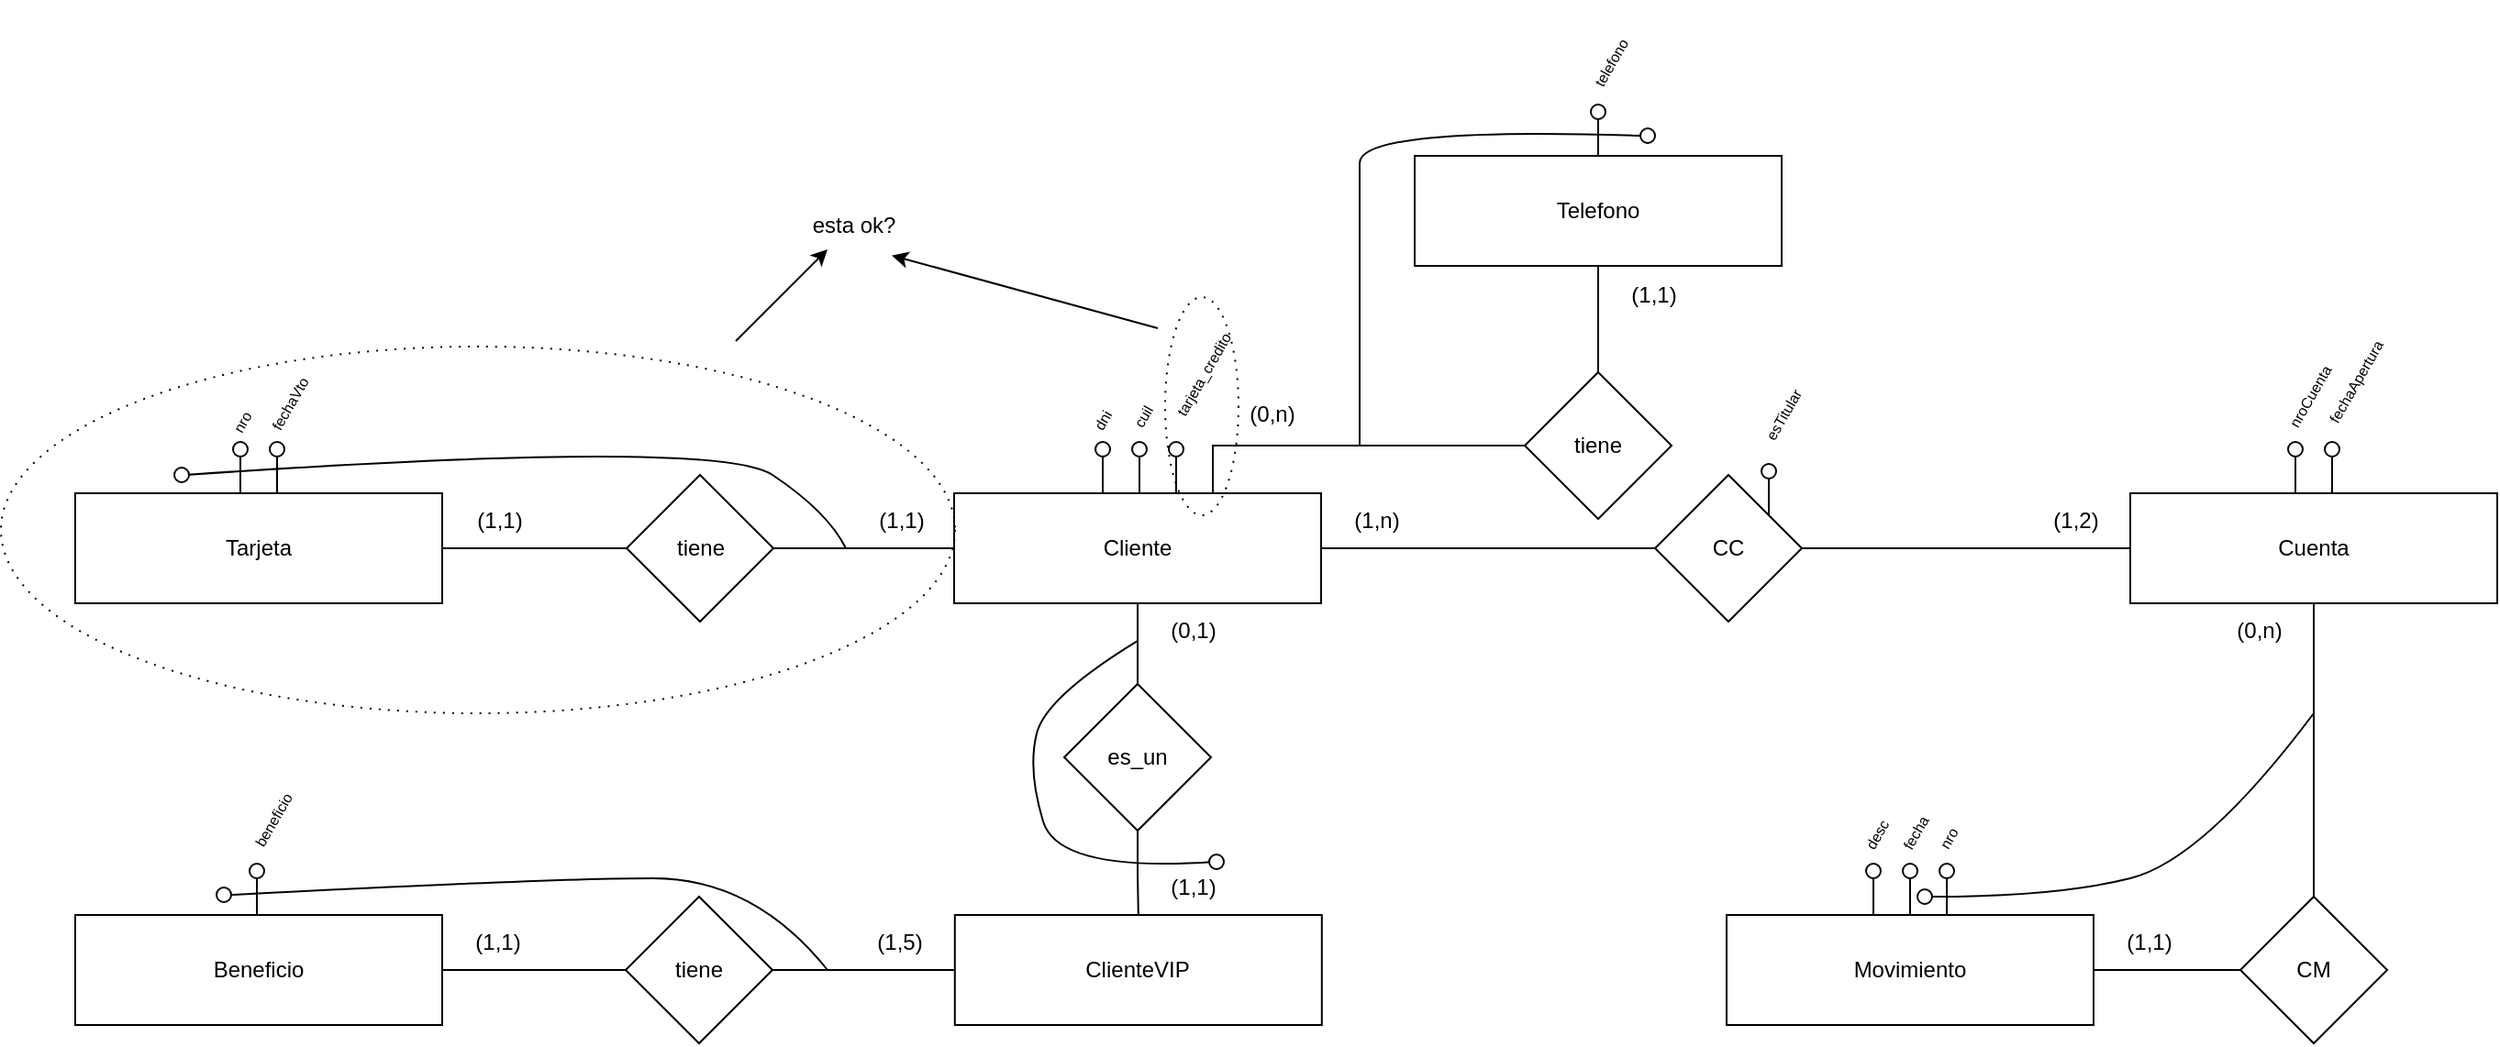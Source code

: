 <mxfile version="26.2.6">
  <diagram name="Page-1" id="rd5WgjaN5qs2F5G4zhtr">
    <mxGraphModel dx="454" dy="793" grid="1" gridSize="10" guides="1" tooltips="1" connect="1" arrows="1" fold="1" page="1" pageScale="1" pageWidth="850" pageHeight="1100" math="0" shadow="0">
      <root>
        <mxCell id="0" />
        <mxCell id="1" parent="0" />
        <mxCell id="i1IyLrbdU4EnLdiSXplg-476" style="edgeStyle=orthogonalEdgeStyle;rounded=0;orthogonalLoop=1;jettySize=auto;html=1;entryX=0;entryY=0.5;entryDx=0;entryDy=0;endArrow=none;startFill=0;exitX=0.705;exitY=0.004;exitDx=0;exitDy=0;exitPerimeter=0;" parent="1" source="i1IyLrbdU4EnLdiSXplg-362" target="i1IyLrbdU4EnLdiSXplg-475" edge="1">
          <mxGeometry relative="1" as="geometry" />
        </mxCell>
        <mxCell id="2QBdlu2DVjJhpSTRe-wy-7" style="edgeStyle=orthogonalEdgeStyle;rounded=0;orthogonalLoop=1;jettySize=auto;html=1;entryX=0;entryY=0.5;entryDx=0;entryDy=0;endArrow=none;startFill=0;" parent="1" source="i1IyLrbdU4EnLdiSXplg-362" target="2QBdlu2DVjJhpSTRe-wy-6" edge="1">
          <mxGeometry relative="1" as="geometry" />
        </mxCell>
        <mxCell id="2QBdlu2DVjJhpSTRe-wy-66" style="edgeStyle=orthogonalEdgeStyle;rounded=0;orthogonalLoop=1;jettySize=auto;html=1;entryX=0.5;entryY=0;entryDx=0;entryDy=0;endArrow=none;startFill=0;" parent="1" source="i1IyLrbdU4EnLdiSXplg-362" target="2QBdlu2DVjJhpSTRe-wy-65" edge="1">
          <mxGeometry relative="1" as="geometry" />
        </mxCell>
        <mxCell id="i1IyLrbdU4EnLdiSXplg-362" value="Cliente" style="rounded=0;whiteSpace=wrap;html=1;" parent="1" vertex="1">
          <mxGeometry x="1619" y="1130.0" width="200" height="60" as="geometry" />
        </mxCell>
        <mxCell id="i1IyLrbdU4EnLdiSXplg-380" value="" style="group;rotation=0;" parent="1" vertex="1" connectable="0">
          <mxGeometry x="1696" y="1102.001" width="8" height="28" as="geometry" />
        </mxCell>
        <mxCell id="i1IyLrbdU4EnLdiSXplg-381" value="" style="ellipse;whiteSpace=wrap;html=1;aspect=fixed;fillColor=light-dark(#FFFFFF,#FFFFFF);rotation=0;" parent="i1IyLrbdU4EnLdiSXplg-380" vertex="1">
          <mxGeometry width="8" height="8" as="geometry" />
        </mxCell>
        <mxCell id="i1IyLrbdU4EnLdiSXplg-382" style="edgeStyle=orthogonalEdgeStyle;rounded=0;orthogonalLoop=1;jettySize=auto;html=1;endArrow=none;startFill=0;" parent="i1IyLrbdU4EnLdiSXplg-380" edge="1">
          <mxGeometry relative="1" as="geometry">
            <mxPoint x="4" y="28" as="targetPoint" />
            <mxPoint x="4" y="8" as="sourcePoint" />
          </mxGeometry>
        </mxCell>
        <mxCell id="i1IyLrbdU4EnLdiSXplg-387" value="&lt;font style=&quot;font-size: 8px;&quot;&gt;dni&lt;/font&gt;" style="text;html=1;align=center;verticalAlign=middle;resizable=0;points=[];autosize=1;strokeColor=none;fillColor=none;rotation=-60;" parent="1" vertex="1">
          <mxGeometry x="1679" y="1075.001" width="40" height="30" as="geometry" />
        </mxCell>
        <mxCell id="i1IyLrbdU4EnLdiSXplg-388" value="" style="group;rotation=0;" parent="1" vertex="1" connectable="0">
          <mxGeometry x="1716" y="1102.001" width="8" height="28" as="geometry" />
        </mxCell>
        <mxCell id="i1IyLrbdU4EnLdiSXplg-389" value="" style="ellipse;whiteSpace=wrap;html=1;aspect=fixed;fillColor=light-dark(#FFFFFF,#FFFFFF);rotation=0;" parent="i1IyLrbdU4EnLdiSXplg-388" vertex="1">
          <mxGeometry width="8" height="8" as="geometry" />
        </mxCell>
        <mxCell id="i1IyLrbdU4EnLdiSXplg-390" style="edgeStyle=orthogonalEdgeStyle;rounded=0;orthogonalLoop=1;jettySize=auto;html=1;endArrow=none;startFill=0;" parent="i1IyLrbdU4EnLdiSXplg-388" edge="1">
          <mxGeometry relative="1" as="geometry">
            <mxPoint x="4" y="28" as="targetPoint" />
            <mxPoint x="4" y="8" as="sourcePoint" />
          </mxGeometry>
        </mxCell>
        <mxCell id="i1IyLrbdU4EnLdiSXplg-457" value="&lt;font style=&quot;font-size: 8px;&quot;&gt;cuil&lt;/font&gt;" style="text;html=1;align=center;verticalAlign=middle;resizable=0;points=[];autosize=1;strokeColor=none;fillColor=none;rotation=-60;" parent="1" vertex="1">
          <mxGeometry x="1701" y="1073.001" width="40" height="30" as="geometry" />
        </mxCell>
        <mxCell id="i1IyLrbdU4EnLdiSXplg-458" value="" style="group;rotation=0;" parent="1" vertex="1" connectable="0">
          <mxGeometry x="1736" y="1102.001" width="8" height="28" as="geometry" />
        </mxCell>
        <mxCell id="i1IyLrbdU4EnLdiSXplg-459" value="" style="ellipse;whiteSpace=wrap;html=1;aspect=fixed;fillColor=light-dark(#FFFFFF,transparent);rotation=0;" parent="i1IyLrbdU4EnLdiSXplg-458" vertex="1">
          <mxGeometry width="8" height="8" as="geometry" />
        </mxCell>
        <mxCell id="i1IyLrbdU4EnLdiSXplg-460" style="edgeStyle=orthogonalEdgeStyle;rounded=0;orthogonalLoop=1;jettySize=auto;html=1;endArrow=none;startFill=0;" parent="i1IyLrbdU4EnLdiSXplg-458" edge="1">
          <mxGeometry relative="1" as="geometry">
            <mxPoint x="4" y="28" as="targetPoint" />
            <mxPoint x="4" y="8" as="sourcePoint" />
          </mxGeometry>
        </mxCell>
        <mxCell id="i1IyLrbdU4EnLdiSXplg-461" value="&lt;font style=&quot;font-size: 8px;&quot;&gt;tarjeta_credito&lt;/font&gt;" style="text;html=1;align=center;verticalAlign=middle;resizable=0;points=[];autosize=1;strokeColor=none;fillColor=none;rotation=-60;" parent="1" vertex="1">
          <mxGeometry x="1704" y="1050.001" width="100" height="30" as="geometry" />
        </mxCell>
        <mxCell id="2QBdlu2DVjJhpSTRe-wy-1" style="edgeStyle=orthogonalEdgeStyle;rounded=0;orthogonalLoop=1;jettySize=auto;html=1;entryX=0.5;entryY=0;entryDx=0;entryDy=0;endArrow=none;startFill=0;" parent="1" source="i1IyLrbdU4EnLdiSXplg-474" target="i1IyLrbdU4EnLdiSXplg-475" edge="1">
          <mxGeometry relative="1" as="geometry" />
        </mxCell>
        <mxCell id="i1IyLrbdU4EnLdiSXplg-474" value="Telefono" style="rounded=0;whiteSpace=wrap;html=1;" parent="1" vertex="1">
          <mxGeometry x="1870" y="946" width="200" height="60" as="geometry" />
        </mxCell>
        <mxCell id="i1IyLrbdU4EnLdiSXplg-475" value="tiene" style="rhombus;whiteSpace=wrap;html=1;" parent="1" vertex="1">
          <mxGeometry x="1930" y="1064" width="80" height="80" as="geometry" />
        </mxCell>
        <mxCell id="i1IyLrbdU4EnLdiSXplg-478" value="(0,n)" style="text;html=1;align=center;verticalAlign=middle;resizable=0;points=[];autosize=1;strokeColor=none;fillColor=none;" parent="1" vertex="1">
          <mxGeometry x="1762" y="1072" width="60" height="30" as="geometry" />
        </mxCell>
        <mxCell id="i1IyLrbdU4EnLdiSXplg-479" value="(1,1)" style="text;html=1;align=center;verticalAlign=middle;resizable=0;points=[];autosize=1;strokeColor=none;fillColor=none;" parent="1" vertex="1">
          <mxGeometry x="1970" y="1007" width="60" height="30" as="geometry" />
        </mxCell>
        <mxCell id="i1IyLrbdU4EnLdiSXplg-480" value="" style="group;rotation=0;" parent="1" vertex="1" connectable="0">
          <mxGeometry x="1966" y="918.001" width="8" height="28" as="geometry" />
        </mxCell>
        <mxCell id="i1IyLrbdU4EnLdiSXplg-481" value="" style="ellipse;whiteSpace=wrap;html=1;aspect=fixed;fillColor=light-dark(#FFFFFF,#FFFFFF);rotation=0;" parent="i1IyLrbdU4EnLdiSXplg-480" vertex="1">
          <mxGeometry width="8" height="8" as="geometry" />
        </mxCell>
        <mxCell id="i1IyLrbdU4EnLdiSXplg-482" style="edgeStyle=orthogonalEdgeStyle;rounded=0;orthogonalLoop=1;jettySize=auto;html=1;endArrow=none;startFill=0;" parent="i1IyLrbdU4EnLdiSXplg-480" edge="1">
          <mxGeometry relative="1" as="geometry">
            <mxPoint x="4" y="28" as="targetPoint" />
            <mxPoint x="4" y="8" as="sourcePoint" />
          </mxGeometry>
        </mxCell>
        <mxCell id="i1IyLrbdU4EnLdiSXplg-483" value="&lt;font style=&quot;font-size: 8px;&quot;&gt;telefono&lt;/font&gt;" style="text;html=1;align=center;verticalAlign=middle;resizable=0;points=[];autosize=1;strokeColor=none;fillColor=none;rotation=-60;" parent="1" vertex="1">
          <mxGeometry x="1946" y="880.001" width="60" height="30" as="geometry" />
        </mxCell>
        <mxCell id="2QBdlu2DVjJhpSTRe-wy-2" value="" style="curved=1;endArrow=none;html=1;rounded=0;startFill=0;" parent="1" edge="1">
          <mxGeometry width="50" height="50" relative="1" as="geometry">
            <mxPoint x="1840" y="1104" as="sourcePoint" />
            <mxPoint x="1993" y="935" as="targetPoint" />
            <Array as="points">
              <mxPoint x="1840" y="1050" />
              <mxPoint x="1840" y="970" />
              <mxPoint x="1840" y="930" />
            </Array>
          </mxGeometry>
        </mxCell>
        <mxCell id="2QBdlu2DVjJhpSTRe-wy-3" value="" style="group;rotation=0;" parent="1" vertex="1" connectable="0">
          <mxGeometry x="1993" y="931.001" width="8" height="28" as="geometry" />
        </mxCell>
        <mxCell id="2QBdlu2DVjJhpSTRe-wy-4" value="" style="ellipse;whiteSpace=wrap;html=1;aspect=fixed;fillColor=light-dark(#FFFFFF,#FFFFFF);rotation=0;" parent="2QBdlu2DVjJhpSTRe-wy-3" vertex="1">
          <mxGeometry width="8" height="8" as="geometry" />
        </mxCell>
        <mxCell id="2QBdlu2DVjJhpSTRe-wy-9" style="edgeStyle=orthogonalEdgeStyle;rounded=0;orthogonalLoop=1;jettySize=auto;html=1;entryX=0;entryY=0.5;entryDx=0;entryDy=0;endArrow=none;startFill=0;" parent="1" source="2QBdlu2DVjJhpSTRe-wy-6" target="2QBdlu2DVjJhpSTRe-wy-8" edge="1">
          <mxGeometry relative="1" as="geometry" />
        </mxCell>
        <mxCell id="2QBdlu2DVjJhpSTRe-wy-6" value="CC" style="rhombus;whiteSpace=wrap;html=1;" parent="1" vertex="1">
          <mxGeometry x="2001" y="1120" width="80" height="80" as="geometry" />
        </mxCell>
        <mxCell id="2QBdlu2DVjJhpSTRe-wy-37" style="edgeStyle=orthogonalEdgeStyle;rounded=0;orthogonalLoop=1;jettySize=auto;html=1;entryX=0.5;entryY=0;entryDx=0;entryDy=0;endArrow=none;startFill=0;" parent="1" source="2QBdlu2DVjJhpSTRe-wy-8" target="2QBdlu2DVjJhpSTRe-wy-36" edge="1">
          <mxGeometry relative="1" as="geometry" />
        </mxCell>
        <mxCell id="2QBdlu2DVjJhpSTRe-wy-8" value="Cuenta" style="rounded=0;whiteSpace=wrap;html=1;" parent="1" vertex="1">
          <mxGeometry x="2260" y="1130.0" width="200" height="60" as="geometry" />
        </mxCell>
        <mxCell id="2QBdlu2DVjJhpSTRe-wy-10" value="" style="group;rotation=0;" parent="1" vertex="1" connectable="0">
          <mxGeometry x="2346" y="1102.001" width="8" height="28" as="geometry" />
        </mxCell>
        <mxCell id="2QBdlu2DVjJhpSTRe-wy-11" value="" style="ellipse;whiteSpace=wrap;html=1;aspect=fixed;fillColor=light-dark(#FFFFFF,#FFFFFF);rotation=0;" parent="2QBdlu2DVjJhpSTRe-wy-10" vertex="1">
          <mxGeometry width="8" height="8" as="geometry" />
        </mxCell>
        <mxCell id="2QBdlu2DVjJhpSTRe-wy-12" style="edgeStyle=orthogonalEdgeStyle;rounded=0;orthogonalLoop=1;jettySize=auto;html=1;endArrow=none;startFill=0;" parent="2QBdlu2DVjJhpSTRe-wy-10" edge="1">
          <mxGeometry relative="1" as="geometry">
            <mxPoint x="4" y="28" as="targetPoint" />
            <mxPoint x="4" y="8" as="sourcePoint" />
          </mxGeometry>
        </mxCell>
        <mxCell id="2QBdlu2DVjJhpSTRe-wy-13" value="&lt;font style=&quot;font-size: 8px;&quot;&gt;nroCuenta&lt;/font&gt;" style="text;html=1;align=center;verticalAlign=middle;resizable=0;points=[];autosize=1;strokeColor=none;fillColor=none;rotation=-60;" parent="1" vertex="1">
          <mxGeometry x="2322" y="1062.001" width="70" height="30" as="geometry" />
        </mxCell>
        <mxCell id="2QBdlu2DVjJhpSTRe-wy-17" value="&lt;font style=&quot;font-size: 8px;&quot;&gt;fechaApertura&lt;/font&gt;" style="text;html=1;align=center;verticalAlign=middle;resizable=0;points=[];autosize=1;strokeColor=none;fillColor=none;rotation=-60;" parent="1" vertex="1">
          <mxGeometry x="2337" y="1054.001" width="90" height="30" as="geometry" />
        </mxCell>
        <mxCell id="2QBdlu2DVjJhpSTRe-wy-18" value="" style="group;rotation=0;" parent="1" vertex="1" connectable="0">
          <mxGeometry x="2366" y="1102.001" width="8" height="28" as="geometry" />
        </mxCell>
        <mxCell id="2QBdlu2DVjJhpSTRe-wy-19" value="" style="ellipse;whiteSpace=wrap;html=1;aspect=fixed;fillColor=light-dark(#FFFFFF,transparent);rotation=0;" parent="2QBdlu2DVjJhpSTRe-wy-18" vertex="1">
          <mxGeometry width="8" height="8" as="geometry" />
        </mxCell>
        <mxCell id="2QBdlu2DVjJhpSTRe-wy-20" style="edgeStyle=orthogonalEdgeStyle;rounded=0;orthogonalLoop=1;jettySize=auto;html=1;endArrow=none;startFill=0;" parent="2QBdlu2DVjJhpSTRe-wy-18" edge="1">
          <mxGeometry relative="1" as="geometry">
            <mxPoint x="4" y="28" as="targetPoint" />
            <mxPoint x="4" y="8" as="sourcePoint" />
          </mxGeometry>
        </mxCell>
        <mxCell id="2QBdlu2DVjJhpSTRe-wy-24" value="(1,n)" style="text;html=1;align=center;verticalAlign=middle;resizable=0;points=[];autosize=1;strokeColor=none;fillColor=none;" parent="1" vertex="1">
          <mxGeometry x="1819" y="1130" width="60" height="30" as="geometry" />
        </mxCell>
        <mxCell id="2QBdlu2DVjJhpSTRe-wy-25" value="(1,2)" style="text;html=1;align=center;verticalAlign=middle;resizable=0;points=[];autosize=1;strokeColor=none;fillColor=none;" parent="1" vertex="1">
          <mxGeometry x="2200" y="1130" width="60" height="30" as="geometry" />
        </mxCell>
        <mxCell id="2QBdlu2DVjJhpSTRe-wy-31" value="&lt;font style=&quot;font-size: 8px;&quot;&gt;esTitular&lt;/font&gt;" style="text;html=1;align=center;verticalAlign=middle;resizable=0;points=[];autosize=1;strokeColor=none;fillColor=none;rotation=-60;" parent="1" vertex="1">
          <mxGeometry x="2035" y="1072.001" width="70" height="30" as="geometry" />
        </mxCell>
        <mxCell id="2QBdlu2DVjJhpSTRe-wy-32" value="" style="group;rotation=0;" parent="1" vertex="1" connectable="0">
          <mxGeometry x="2059" y="1114.001" width="8" height="28" as="geometry" />
        </mxCell>
        <mxCell id="2QBdlu2DVjJhpSTRe-wy-33" value="" style="ellipse;whiteSpace=wrap;html=1;aspect=fixed;fillColor=light-dark(#FFFFFF,transparent);rotation=0;" parent="2QBdlu2DVjJhpSTRe-wy-32" vertex="1">
          <mxGeometry width="8" height="8" as="geometry" />
        </mxCell>
        <mxCell id="2QBdlu2DVjJhpSTRe-wy-34" style="edgeStyle=orthogonalEdgeStyle;rounded=0;orthogonalLoop=1;jettySize=auto;html=1;endArrow=none;startFill=0;" parent="2QBdlu2DVjJhpSTRe-wy-32" edge="1">
          <mxGeometry relative="1" as="geometry">
            <mxPoint x="4" y="28" as="targetPoint" />
            <mxPoint x="4" y="8" as="sourcePoint" />
          </mxGeometry>
        </mxCell>
        <mxCell id="2QBdlu2DVjJhpSTRe-wy-35" value="Movimiento" style="rounded=0;whiteSpace=wrap;html=1;" parent="1" vertex="1">
          <mxGeometry x="2040" y="1360.0" width="200" height="60" as="geometry" />
        </mxCell>
        <mxCell id="2QBdlu2DVjJhpSTRe-wy-38" style="edgeStyle=orthogonalEdgeStyle;rounded=0;orthogonalLoop=1;jettySize=auto;html=1;entryX=1;entryY=0.5;entryDx=0;entryDy=0;endArrow=none;startFill=0;" parent="1" source="2QBdlu2DVjJhpSTRe-wy-36" target="2QBdlu2DVjJhpSTRe-wy-35" edge="1">
          <mxGeometry relative="1" as="geometry" />
        </mxCell>
        <mxCell id="2QBdlu2DVjJhpSTRe-wy-36" value="CM" style="rhombus;whiteSpace=wrap;html=1;" parent="1" vertex="1">
          <mxGeometry x="2320" y="1350" width="80" height="80" as="geometry" />
        </mxCell>
        <mxCell id="2QBdlu2DVjJhpSTRe-wy-39" value="(0,n)" style="text;html=1;align=center;verticalAlign=middle;resizable=0;points=[];autosize=1;strokeColor=none;fillColor=none;" parent="1" vertex="1">
          <mxGeometry x="2300" y="1190" width="60" height="30" as="geometry" />
        </mxCell>
        <mxCell id="2QBdlu2DVjJhpSTRe-wy-40" value="(1,1)" style="text;html=1;align=center;verticalAlign=middle;resizable=0;points=[];autosize=1;strokeColor=none;fillColor=none;" parent="1" vertex="1">
          <mxGeometry x="2240" y="1360" width="60" height="30" as="geometry" />
        </mxCell>
        <mxCell id="2QBdlu2DVjJhpSTRe-wy-49" value="" style="group;rotation=0;" parent="1" vertex="1" connectable="0">
          <mxGeometry x="2116" y="1332.001" width="8" height="28" as="geometry" />
        </mxCell>
        <mxCell id="2QBdlu2DVjJhpSTRe-wy-50" value="" style="ellipse;whiteSpace=wrap;html=1;aspect=fixed;fillColor=light-dark(#FFFFFF,transparent);rotation=0;" parent="2QBdlu2DVjJhpSTRe-wy-49" vertex="1">
          <mxGeometry width="8" height="8" as="geometry" />
        </mxCell>
        <mxCell id="2QBdlu2DVjJhpSTRe-wy-51" style="edgeStyle=orthogonalEdgeStyle;rounded=0;orthogonalLoop=1;jettySize=auto;html=1;endArrow=none;startFill=0;" parent="2QBdlu2DVjJhpSTRe-wy-49" edge="1">
          <mxGeometry relative="1" as="geometry">
            <mxPoint x="4" y="28" as="targetPoint" />
            <mxPoint x="4" y="8" as="sourcePoint" />
          </mxGeometry>
        </mxCell>
        <mxCell id="2QBdlu2DVjJhpSTRe-wy-52" value="&lt;font style=&quot;font-size: 8px;&quot;&gt;desc&lt;/font&gt;" style="text;html=1;align=center;verticalAlign=middle;resizable=0;points=[];autosize=1;strokeColor=none;fillColor=none;rotation=-60;" parent="1" vertex="1">
          <mxGeometry x="2101" y="1301.001" width="40" height="30" as="geometry" />
        </mxCell>
        <mxCell id="2QBdlu2DVjJhpSTRe-wy-54" value="" style="group;rotation=0;" parent="1" vertex="1" connectable="0">
          <mxGeometry x="2136" y="1332.001" width="8" height="28" as="geometry" />
        </mxCell>
        <mxCell id="2QBdlu2DVjJhpSTRe-wy-55" value="" style="ellipse;whiteSpace=wrap;html=1;aspect=fixed;fillColor=light-dark(#FFFFFF,transparent);rotation=0;" parent="2QBdlu2DVjJhpSTRe-wy-54" vertex="1">
          <mxGeometry width="8" height="8" as="geometry" />
        </mxCell>
        <mxCell id="2QBdlu2DVjJhpSTRe-wy-56" style="edgeStyle=orthogonalEdgeStyle;rounded=0;orthogonalLoop=1;jettySize=auto;html=1;endArrow=none;startFill=0;" parent="2QBdlu2DVjJhpSTRe-wy-54" edge="1">
          <mxGeometry relative="1" as="geometry">
            <mxPoint x="4" y="28" as="targetPoint" />
            <mxPoint x="4" y="8" as="sourcePoint" />
          </mxGeometry>
        </mxCell>
        <mxCell id="2QBdlu2DVjJhpSTRe-wy-57" value="&lt;font style=&quot;font-size: 8px;&quot;&gt;fecha&lt;/font&gt;" style="text;html=1;align=center;verticalAlign=middle;resizable=0;points=[];autosize=1;strokeColor=none;fillColor=none;rotation=-60;" parent="1" vertex="1">
          <mxGeometry x="2117" y="1300.001" width="50" height="30" as="geometry" />
        </mxCell>
        <mxCell id="2QBdlu2DVjJhpSTRe-wy-58" value="" style="group;rotation=0;" parent="1" vertex="1" connectable="0">
          <mxGeometry x="2156" y="1332.001" width="8" height="28" as="geometry" />
        </mxCell>
        <mxCell id="2QBdlu2DVjJhpSTRe-wy-59" value="" style="ellipse;whiteSpace=wrap;html=1;aspect=fixed;fillColor=light-dark(#FFFFFF,transparent);rotation=0;" parent="2QBdlu2DVjJhpSTRe-wy-58" vertex="1">
          <mxGeometry width="8" height="8" as="geometry" />
        </mxCell>
        <mxCell id="2QBdlu2DVjJhpSTRe-wy-60" style="edgeStyle=orthogonalEdgeStyle;rounded=0;orthogonalLoop=1;jettySize=auto;html=1;endArrow=none;startFill=0;" parent="2QBdlu2DVjJhpSTRe-wy-58" edge="1">
          <mxGeometry relative="1" as="geometry">
            <mxPoint x="4" y="28" as="targetPoint" />
            <mxPoint x="4" y="8" as="sourcePoint" />
          </mxGeometry>
        </mxCell>
        <mxCell id="2QBdlu2DVjJhpSTRe-wy-61" value="&lt;font style=&quot;font-size: 8px;&quot;&gt;nro&lt;/font&gt;" style="text;html=1;align=center;verticalAlign=middle;resizable=0;points=[];autosize=1;strokeColor=none;fillColor=none;rotation=-60;" parent="1" vertex="1">
          <mxGeometry x="2140" y="1303.001" width="40" height="30" as="geometry" />
        </mxCell>
        <mxCell id="2QBdlu2DVjJhpSTRe-wy-62" value="" style="curved=1;endArrow=none;html=1;rounded=0;startFill=0;entryX=1;entryY=0.5;entryDx=0;entryDy=0;" parent="1" target="2QBdlu2DVjJhpSTRe-wy-63" edge="1">
          <mxGeometry width="50" height="50" relative="1" as="geometry">
            <mxPoint x="2360" y="1250" as="sourcePoint" />
            <mxPoint x="2160" y="1340" as="targetPoint" />
            <Array as="points">
              <mxPoint x="2300" y="1330" />
              <mxPoint x="2220" y="1350" />
            </Array>
          </mxGeometry>
        </mxCell>
        <mxCell id="2QBdlu2DVjJhpSTRe-wy-63" value="" style="ellipse;whiteSpace=wrap;html=1;aspect=fixed;fillColor=light-dark(#FFFFFF,#FFFFFF);rotation=0;" parent="1" vertex="1">
          <mxGeometry x="2144" y="1346.001" width="8" height="8" as="geometry" />
        </mxCell>
        <mxCell id="2QBdlu2DVjJhpSTRe-wy-64" value="ClienteVIP" style="rounded=0;whiteSpace=wrap;html=1;" parent="1" vertex="1">
          <mxGeometry x="1619.4" y="1360.0" width="200" height="60" as="geometry" />
        </mxCell>
        <mxCell id="2QBdlu2DVjJhpSTRe-wy-67" style="edgeStyle=orthogonalEdgeStyle;rounded=0;orthogonalLoop=1;jettySize=auto;html=1;entryX=0.5;entryY=0;entryDx=0;entryDy=0;exitX=0.5;exitY=1;exitDx=0;exitDy=0;endArrow=none;startFill=0;" parent="1" source="2QBdlu2DVjJhpSTRe-wy-65" target="2QBdlu2DVjJhpSTRe-wy-64" edge="1">
          <mxGeometry relative="1" as="geometry">
            <mxPoint x="1709" y="1320.0" as="sourcePoint" />
          </mxGeometry>
        </mxCell>
        <mxCell id="2QBdlu2DVjJhpSTRe-wy-65" value="es_un" style="rhombus;whiteSpace=wrap;html=1;" parent="1" vertex="1">
          <mxGeometry x="1679" y="1234" width="80" height="80" as="geometry" />
        </mxCell>
        <mxCell id="2QBdlu2DVjJhpSTRe-wy-68" value="(0,1)" style="text;html=1;align=center;verticalAlign=middle;resizable=0;points=[];autosize=1;strokeColor=none;fillColor=none;" parent="1" vertex="1">
          <mxGeometry x="1719" y="1190" width="60" height="30" as="geometry" />
        </mxCell>
        <mxCell id="2QBdlu2DVjJhpSTRe-wy-69" value="(1,1)" style="text;html=1;align=center;verticalAlign=middle;resizable=0;points=[];autosize=1;strokeColor=none;fillColor=none;" parent="1" vertex="1">
          <mxGeometry x="1719" y="1330" width="60" height="30" as="geometry" />
        </mxCell>
        <mxCell id="2QBdlu2DVjJhpSTRe-wy-71" value="" style="curved=1;endArrow=none;html=1;rounded=0;entryX=0.709;entryY=-0.002;entryDx=0;entryDy=0;entryPerimeter=0;exitX=0.022;exitY=0.644;exitDx=0;exitDy=0;exitPerimeter=0;startFill=0;" parent="1" edge="1">
          <mxGeometry width="50" height="50" relative="1" as="geometry">
            <mxPoint x="1719.32" y="1210.32" as="sourcePoint" />
            <mxPoint x="1760.54" y="1330.94" as="targetPoint" />
            <Array as="points">
              <mxPoint x="1669" y="1241" />
              <mxPoint x="1659" y="1281" />
              <mxPoint x="1676" y="1337" />
            </Array>
          </mxGeometry>
        </mxCell>
        <mxCell id="2QBdlu2DVjJhpSTRe-wy-73" value="" style="ellipse;whiteSpace=wrap;html=1;aspect=fixed;fillColor=light-dark(#FFFFFF,#FFFFFF);rotation=0;" parent="1" vertex="1">
          <mxGeometry x="1758" y="1327.001" width="8" height="8" as="geometry" />
        </mxCell>
        <mxCell id="2QBdlu2DVjJhpSTRe-wy-75" value="Beneficio" style="rounded=0;whiteSpace=wrap;html=1;" parent="1" vertex="1">
          <mxGeometry x="1140" y="1360.0" width="200" height="60" as="geometry" />
        </mxCell>
        <mxCell id="2QBdlu2DVjJhpSTRe-wy-77" style="edgeStyle=orthogonalEdgeStyle;rounded=0;orthogonalLoop=1;jettySize=auto;html=1;entryX=0;entryY=0.5;entryDx=0;entryDy=0;endArrow=none;startFill=0;" parent="1" source="2QBdlu2DVjJhpSTRe-wy-76" target="2QBdlu2DVjJhpSTRe-wy-64" edge="1">
          <mxGeometry relative="1" as="geometry" />
        </mxCell>
        <mxCell id="2QBdlu2DVjJhpSTRe-wy-78" style="edgeStyle=orthogonalEdgeStyle;rounded=0;orthogonalLoop=1;jettySize=auto;html=1;entryX=1;entryY=0.5;entryDx=0;entryDy=0;endArrow=none;startFill=0;" parent="1" source="2QBdlu2DVjJhpSTRe-wy-76" target="2QBdlu2DVjJhpSTRe-wy-75" edge="1">
          <mxGeometry relative="1" as="geometry" />
        </mxCell>
        <mxCell id="2QBdlu2DVjJhpSTRe-wy-76" value="tiene" style="rhombus;whiteSpace=wrap;html=1;" parent="1" vertex="1">
          <mxGeometry x="1440" y="1350" width="80" height="80" as="geometry" />
        </mxCell>
        <mxCell id="2QBdlu2DVjJhpSTRe-wy-79" value="(1,1)" style="text;html=1;align=center;verticalAlign=middle;resizable=0;points=[];autosize=1;strokeColor=none;fillColor=none;" parent="1" vertex="1">
          <mxGeometry x="1340" y="1360" width="60" height="30" as="geometry" />
        </mxCell>
        <mxCell id="2QBdlu2DVjJhpSTRe-wy-80" value="(1,5)" style="text;html=1;align=center;verticalAlign=middle;resizable=0;points=[];autosize=1;strokeColor=none;fillColor=none;" parent="1" vertex="1">
          <mxGeometry x="1559" y="1360" width="60" height="30" as="geometry" />
        </mxCell>
        <mxCell id="2QBdlu2DVjJhpSTRe-wy-81" value="" style="curved=1;endArrow=none;html=1;rounded=0;startFill=0;entryX=1;entryY=0.5;entryDx=0;entryDy=0;" parent="1" target="2QBdlu2DVjJhpSTRe-wy-82" edge="1">
          <mxGeometry width="50" height="50" relative="1" as="geometry">
            <mxPoint x="1550" y="1390" as="sourcePoint" />
            <mxPoint x="1400" y="1420" as="targetPoint" />
            <Array as="points">
              <mxPoint x="1510" y="1340" />
              <mxPoint x="1400" y="1340" />
            </Array>
          </mxGeometry>
        </mxCell>
        <mxCell id="2QBdlu2DVjJhpSTRe-wy-82" value="" style="ellipse;whiteSpace=wrap;html=1;aspect=fixed;fillColor=light-dark(#FFFFFF,#FFFFFF);rotation=0;" parent="1" vertex="1">
          <mxGeometry x="1217" y="1345.001" width="8" height="8" as="geometry" />
        </mxCell>
        <mxCell id="2QBdlu2DVjJhpSTRe-wy-83" value="" style="group;rotation=0;" parent="1" vertex="1" connectable="0">
          <mxGeometry x="1235" y="1332.001" width="8" height="28" as="geometry" />
        </mxCell>
        <mxCell id="2QBdlu2DVjJhpSTRe-wy-84" value="" style="ellipse;whiteSpace=wrap;html=1;aspect=fixed;fillColor=light-dark(#FFFFFF,#FFFFFF);rotation=0;" parent="2QBdlu2DVjJhpSTRe-wy-83" vertex="1">
          <mxGeometry width="8" height="8" as="geometry" />
        </mxCell>
        <mxCell id="2QBdlu2DVjJhpSTRe-wy-85" style="edgeStyle=orthogonalEdgeStyle;rounded=0;orthogonalLoop=1;jettySize=auto;html=1;endArrow=none;startFill=0;" parent="2QBdlu2DVjJhpSTRe-wy-83" edge="1">
          <mxGeometry relative="1" as="geometry">
            <mxPoint x="4" y="28" as="targetPoint" />
            <mxPoint x="4" y="8" as="sourcePoint" />
          </mxGeometry>
        </mxCell>
        <mxCell id="2QBdlu2DVjJhpSTRe-wy-86" value="&lt;font style=&quot;font-size: 8px;&quot;&gt;beneficio&lt;/font&gt;" style="text;html=1;align=center;verticalAlign=middle;resizable=0;points=[];autosize=1;strokeColor=none;fillColor=none;rotation=-60;" parent="1" vertex="1">
          <mxGeometry x="1212" y="1293.001" width="70" height="30" as="geometry" />
        </mxCell>
        <mxCell id="2QBdlu2DVjJhpSTRe-wy-97" value="Tarjeta" style="rounded=0;whiteSpace=wrap;html=1;" parent="1" vertex="1">
          <mxGeometry x="1140" y="1130.0" width="200" height="60" as="geometry" />
        </mxCell>
        <mxCell id="2QBdlu2DVjJhpSTRe-wy-98" style="edgeStyle=orthogonalEdgeStyle;rounded=0;orthogonalLoop=1;jettySize=auto;html=1;entryX=0;entryY=0.5;entryDx=0;entryDy=0;endArrow=none;startFill=0;" parent="1" source="2QBdlu2DVjJhpSTRe-wy-100" edge="1">
          <mxGeometry relative="1" as="geometry">
            <mxPoint x="1619.5" y="1160" as="targetPoint" />
          </mxGeometry>
        </mxCell>
        <mxCell id="2QBdlu2DVjJhpSTRe-wy-99" style="edgeStyle=orthogonalEdgeStyle;rounded=0;orthogonalLoop=1;jettySize=auto;html=1;entryX=1;entryY=0.5;entryDx=0;entryDy=0;endArrow=none;startFill=0;" parent="1" source="2QBdlu2DVjJhpSTRe-wy-100" edge="1">
          <mxGeometry relative="1" as="geometry">
            <mxPoint x="1340.5" y="1160" as="targetPoint" />
          </mxGeometry>
        </mxCell>
        <mxCell id="2QBdlu2DVjJhpSTRe-wy-100" value="tiene" style="rhombus;whiteSpace=wrap;html=1;" parent="1" vertex="1">
          <mxGeometry x="1440.5" y="1120" width="80" height="80" as="geometry" />
        </mxCell>
        <mxCell id="2QBdlu2DVjJhpSTRe-wy-101" value="(1,1)" style="text;html=1;align=center;verticalAlign=middle;resizable=0;points=[];autosize=1;strokeColor=none;fillColor=none;" parent="1" vertex="1">
          <mxGeometry x="1340.5" y="1130" width="60" height="30" as="geometry" />
        </mxCell>
        <mxCell id="2QBdlu2DVjJhpSTRe-wy-102" value="(1,1)" style="text;html=1;align=center;verticalAlign=middle;resizable=0;points=[];autosize=1;strokeColor=none;fillColor=none;" parent="1" vertex="1">
          <mxGeometry x="1559.5" y="1130" width="60" height="30" as="geometry" />
        </mxCell>
        <mxCell id="2QBdlu2DVjJhpSTRe-wy-106" value="" style="group;rotation=0;" parent="1" vertex="1" connectable="0">
          <mxGeometry x="1246" y="1102.001" width="8" height="28" as="geometry" />
        </mxCell>
        <mxCell id="2QBdlu2DVjJhpSTRe-wy-107" value="" style="ellipse;whiteSpace=wrap;html=1;aspect=fixed;fillColor=light-dark(#FFFFFF,transparent);rotation=0;" parent="2QBdlu2DVjJhpSTRe-wy-106" vertex="1">
          <mxGeometry width="8" height="8" as="geometry" />
        </mxCell>
        <mxCell id="2QBdlu2DVjJhpSTRe-wy-108" style="edgeStyle=orthogonalEdgeStyle;rounded=0;orthogonalLoop=1;jettySize=auto;html=1;endArrow=none;startFill=0;" parent="2QBdlu2DVjJhpSTRe-wy-106" edge="1">
          <mxGeometry relative="1" as="geometry">
            <mxPoint x="4" y="28" as="targetPoint" />
            <mxPoint x="4" y="8" as="sourcePoint" />
          </mxGeometry>
        </mxCell>
        <mxCell id="2QBdlu2DVjJhpSTRe-wy-109" value="" style="group;rotation=0;" parent="1" vertex="1" connectable="0">
          <mxGeometry x="1226" y="1102.001" width="8" height="28" as="geometry" />
        </mxCell>
        <mxCell id="2QBdlu2DVjJhpSTRe-wy-110" value="" style="ellipse;whiteSpace=wrap;html=1;aspect=fixed;fillColor=light-dark(#FFFFFF,#FFFFFF);rotation=0;" parent="2QBdlu2DVjJhpSTRe-wy-109" vertex="1">
          <mxGeometry width="8" height="8" as="geometry" />
        </mxCell>
        <mxCell id="2QBdlu2DVjJhpSTRe-wy-111" style="edgeStyle=orthogonalEdgeStyle;rounded=0;orthogonalLoop=1;jettySize=auto;html=1;endArrow=none;startFill=0;" parent="2QBdlu2DVjJhpSTRe-wy-109" edge="1">
          <mxGeometry relative="1" as="geometry">
            <mxPoint x="4" y="28" as="targetPoint" />
            <mxPoint x="4" y="8" as="sourcePoint" />
          </mxGeometry>
        </mxCell>
        <mxCell id="2QBdlu2DVjJhpSTRe-wy-112" value="&lt;font style=&quot;font-size: 8px;&quot;&gt;nro&lt;/font&gt;" style="text;html=1;align=center;verticalAlign=middle;resizable=0;points=[];autosize=1;strokeColor=none;fillColor=none;rotation=-60;" parent="1" vertex="1">
          <mxGeometry x="1210" y="1076.001" width="40" height="30" as="geometry" />
        </mxCell>
        <mxCell id="2QBdlu2DVjJhpSTRe-wy-113" value="&lt;font style=&quot;font-size: 8px;&quot;&gt;fechaVto&lt;/font&gt;" style="text;html=1;align=center;verticalAlign=middle;resizable=0;points=[];autosize=1;strokeColor=none;fillColor=none;rotation=-60;" parent="1" vertex="1">
          <mxGeometry x="1226" y="1066.001" width="60" height="30" as="geometry" />
        </mxCell>
        <mxCell id="2QBdlu2DVjJhpSTRe-wy-114" value="" style="curved=1;endArrow=none;html=1;rounded=0;startFill=0;" parent="1" edge="1">
          <mxGeometry width="50" height="50" relative="1" as="geometry">
            <mxPoint x="1560" y="1160" as="sourcePoint" />
            <mxPoint x="1200" y="1120" as="targetPoint" />
            <Array as="points">
              <mxPoint x="1550" y="1140" />
              <mxPoint x="1490" y="1100" />
            </Array>
          </mxGeometry>
        </mxCell>
        <mxCell id="2QBdlu2DVjJhpSTRe-wy-116" value="" style="group;rotation=0;" parent="1" vertex="1" connectable="0">
          <mxGeometry x="1190" y="1100.001" width="8" height="28" as="geometry" />
        </mxCell>
        <mxCell id="2QBdlu2DVjJhpSTRe-wy-117" value="" style="ellipse;whiteSpace=wrap;html=1;aspect=fixed;fillColor=light-dark(#FFFFFF,#FFFFFF);rotation=0;" parent="2QBdlu2DVjJhpSTRe-wy-116" vertex="1">
          <mxGeometry x="4" y="16" width="8" height="8" as="geometry" />
        </mxCell>
        <mxCell id="2QBdlu2DVjJhpSTRe-wy-119" value="" style="ellipse;whiteSpace=wrap;html=1;fillColor=none;dashed=1;dashPattern=1 4;" parent="1" vertex="1">
          <mxGeometry x="1099.5" y="1050" width="520" height="200" as="geometry" />
        </mxCell>
        <mxCell id="2QBdlu2DVjJhpSTRe-wy-120" value="" style="endArrow=classic;html=1;rounded=0;" parent="1" edge="1">
          <mxGeometry width="50" height="50" relative="1" as="geometry">
            <mxPoint x="1500" y="1047" as="sourcePoint" />
            <mxPoint x="1550" y="997" as="targetPoint" />
          </mxGeometry>
        </mxCell>
        <mxCell id="2QBdlu2DVjJhpSTRe-wy-122" value="esta ok?" style="text;html=1;align=center;verticalAlign=middle;resizable=0;points=[];autosize=1;strokeColor=none;fillColor=none;" parent="1" vertex="1">
          <mxGeometry x="1524" y="969" width="80" height="30" as="geometry" />
        </mxCell>
        <mxCell id="_OjD89IZbP9bbHBLp9xn-1" value="" style="ellipse;whiteSpace=wrap;html=1;fillColor=none;dashed=1;dashPattern=1 4;" vertex="1" parent="1">
          <mxGeometry x="1734" y="1023" width="40" height="119" as="geometry" />
        </mxCell>
        <mxCell id="_OjD89IZbP9bbHBLp9xn-2" value="" style="endArrow=classic;html=1;rounded=0;entryX=0.763;entryY=1.044;entryDx=0;entryDy=0;entryPerimeter=0;" edge="1" parent="1" target="2QBdlu2DVjJhpSTRe-wy-122">
          <mxGeometry width="50" height="50" relative="1" as="geometry">
            <mxPoint x="1730" y="1040" as="sourcePoint" />
            <mxPoint x="1560" y="1007" as="targetPoint" />
          </mxGeometry>
        </mxCell>
      </root>
    </mxGraphModel>
  </diagram>
</mxfile>
